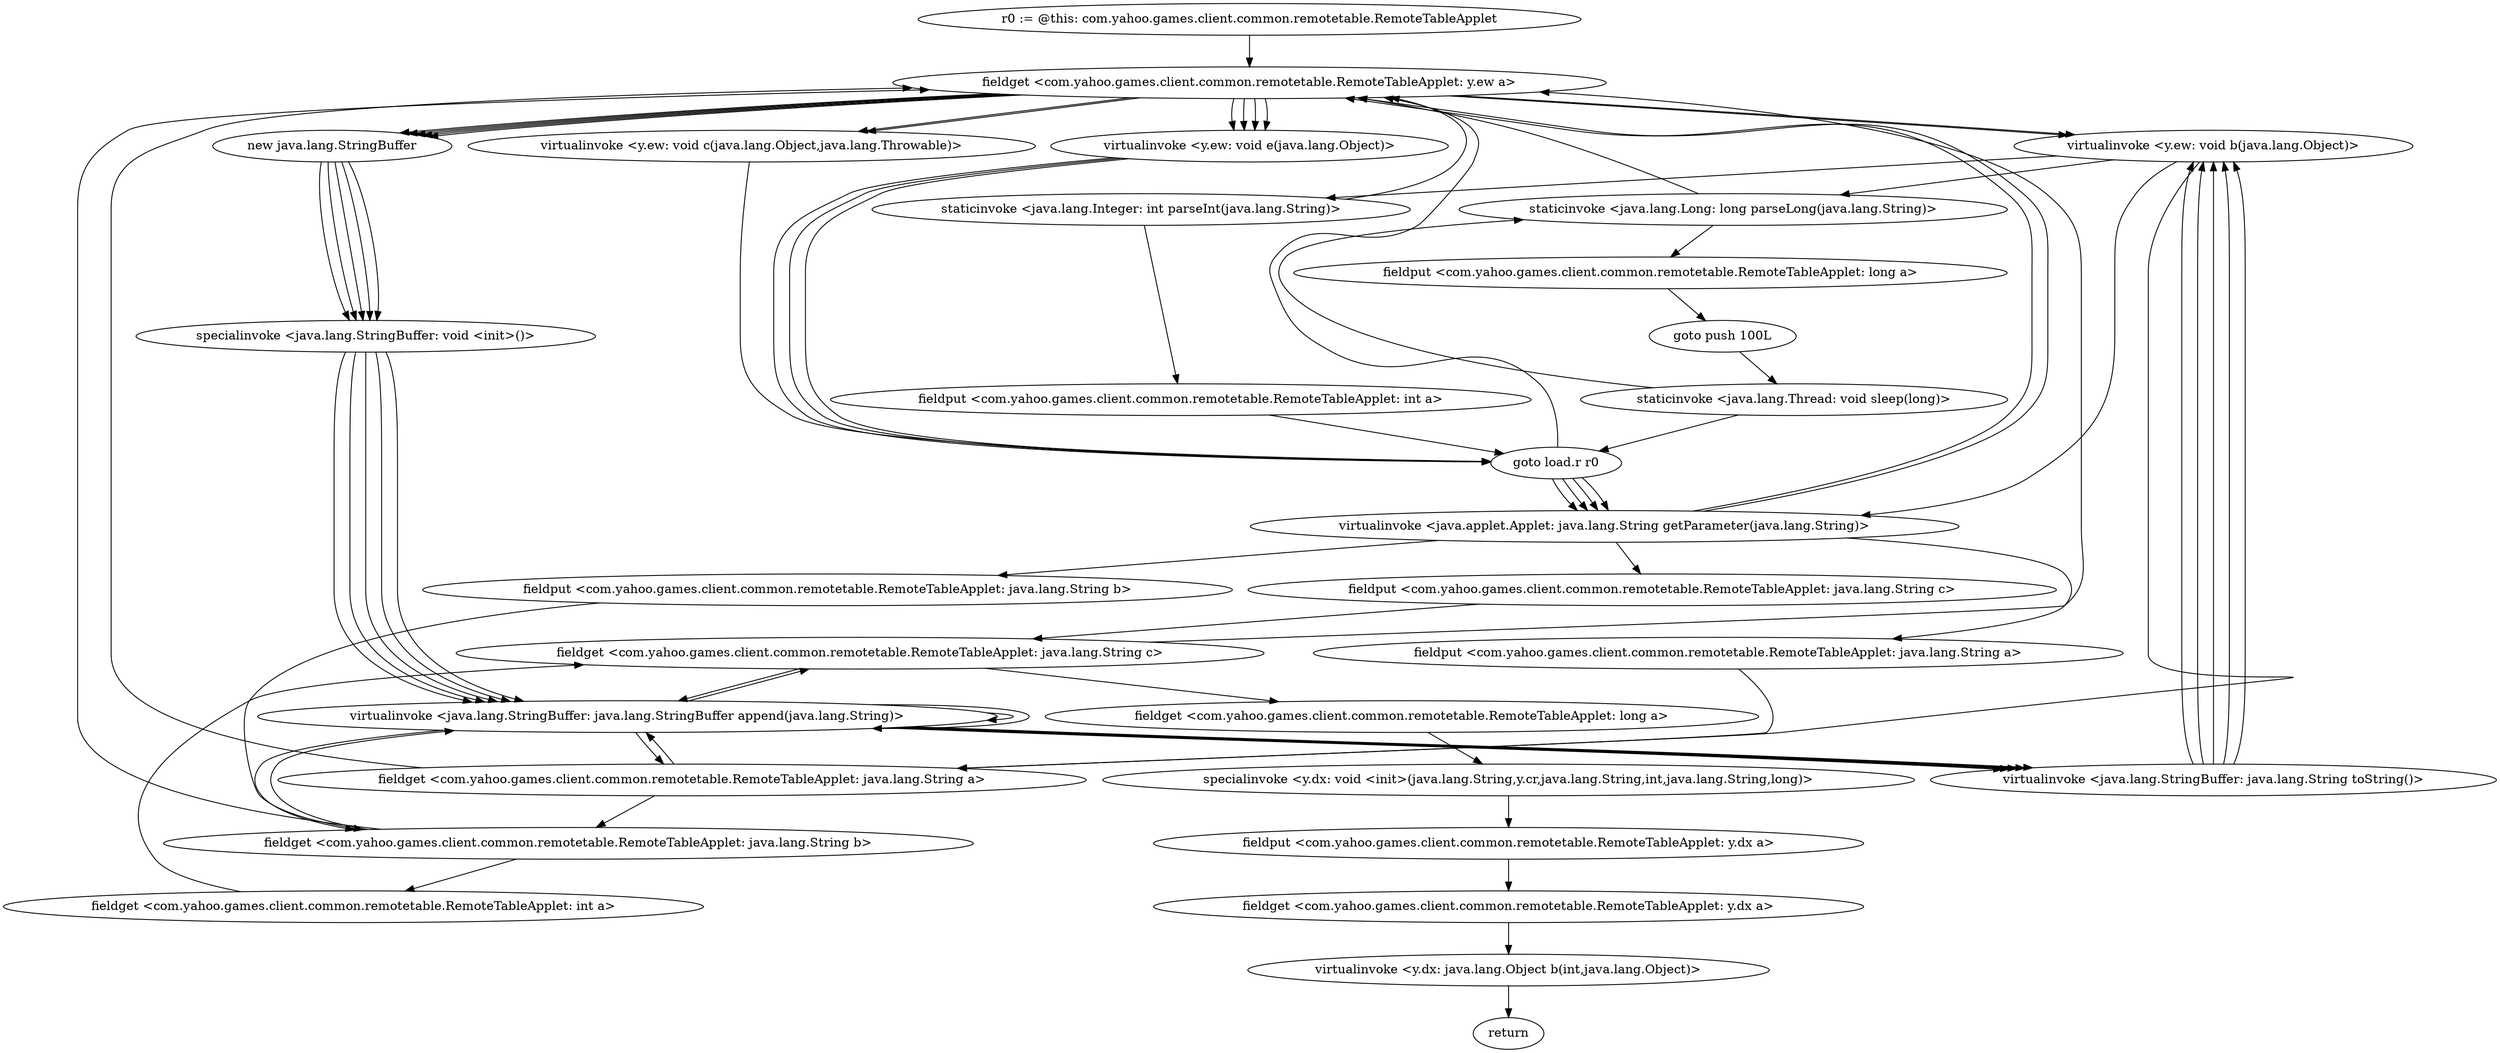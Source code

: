 digraph "" {
"r0 := @this: com.yahoo.games.client.common.remotetable.RemoteTableApplet"->"fieldget <com.yahoo.games.client.common.remotetable.RemoteTableApplet: y.ew a>";
 "fieldget <com.yahoo.games.client.common.remotetable.RemoteTableApplet: y.ew a>"->"virtualinvoke <y.ew: void b(java.lang.Object)>";
 "virtualinvoke <y.ew: void b(java.lang.Object)>"->"virtualinvoke <java.applet.Applet: java.lang.String getParameter(java.lang.String)>";
 "virtualinvoke <java.applet.Applet: java.lang.String getParameter(java.lang.String)>"->"fieldput <com.yahoo.games.client.common.remotetable.RemoteTableApplet: java.lang.String a>";
 "fieldput <com.yahoo.games.client.common.remotetable.RemoteTableApplet: java.lang.String a>"->"fieldget <com.yahoo.games.client.common.remotetable.RemoteTableApplet: java.lang.String a>";
 "fieldget <com.yahoo.games.client.common.remotetable.RemoteTableApplet: java.lang.String a>"->"fieldget <com.yahoo.games.client.common.remotetable.RemoteTableApplet: y.ew a>";
 "fieldget <com.yahoo.games.client.common.remotetable.RemoteTableApplet: y.ew a>"->"virtualinvoke <y.ew: void e(java.lang.Object)>";
 "virtualinvoke <y.ew: void e(java.lang.Object)>"->"goto load.r r0";
 "goto load.r r0"->"virtualinvoke <java.applet.Applet: java.lang.String getParameter(java.lang.String)>";
 "virtualinvoke <java.applet.Applet: java.lang.String getParameter(java.lang.String)>"->"fieldput <com.yahoo.games.client.common.remotetable.RemoteTableApplet: java.lang.String b>";
 "fieldput <com.yahoo.games.client.common.remotetable.RemoteTableApplet: java.lang.String b>"->"fieldget <com.yahoo.games.client.common.remotetable.RemoteTableApplet: java.lang.String b>";
 "fieldget <com.yahoo.games.client.common.remotetable.RemoteTableApplet: java.lang.String b>"->"fieldget <com.yahoo.games.client.common.remotetable.RemoteTableApplet: y.ew a>";
 "fieldget <com.yahoo.games.client.common.remotetable.RemoteTableApplet: y.ew a>"->"virtualinvoke <y.ew: void e(java.lang.Object)>";
 "virtualinvoke <y.ew: void e(java.lang.Object)>"->"goto load.r r0";
 "goto load.r r0"->"virtualinvoke <java.applet.Applet: java.lang.String getParameter(java.lang.String)>";
 "virtualinvoke <java.applet.Applet: java.lang.String getParameter(java.lang.String)>"->"fieldput <com.yahoo.games.client.common.remotetable.RemoteTableApplet: java.lang.String c>";
 "fieldput <com.yahoo.games.client.common.remotetable.RemoteTableApplet: java.lang.String c>"->"fieldget <com.yahoo.games.client.common.remotetable.RemoteTableApplet: java.lang.String c>";
 "fieldget <com.yahoo.games.client.common.remotetable.RemoteTableApplet: java.lang.String c>"->"fieldget <com.yahoo.games.client.common.remotetable.RemoteTableApplet: y.ew a>";
 "fieldget <com.yahoo.games.client.common.remotetable.RemoteTableApplet: y.ew a>"->"virtualinvoke <y.ew: void e(java.lang.Object)>";
 "virtualinvoke <y.ew: void e(java.lang.Object)>"->"goto load.r r0";
 "goto load.r r0"->"virtualinvoke <java.applet.Applet: java.lang.String getParameter(java.lang.String)>";
 "virtualinvoke <java.applet.Applet: java.lang.String getParameter(java.lang.String)>"->"fieldget <com.yahoo.games.client.common.remotetable.RemoteTableApplet: y.ew a>";
 "fieldget <com.yahoo.games.client.common.remotetable.RemoteTableApplet: y.ew a>"->"new java.lang.StringBuffer";
 "new java.lang.StringBuffer"->"specialinvoke <java.lang.StringBuffer: void <init>()>";
 "specialinvoke <java.lang.StringBuffer: void <init>()>"->"virtualinvoke <java.lang.StringBuffer: java.lang.StringBuffer append(java.lang.String)>";
 "virtualinvoke <java.lang.StringBuffer: java.lang.StringBuffer append(java.lang.String)>"->"virtualinvoke <java.lang.StringBuffer: java.lang.StringBuffer append(java.lang.String)>";
 "virtualinvoke <java.lang.StringBuffer: java.lang.StringBuffer append(java.lang.String)>"->"virtualinvoke <java.lang.StringBuffer: java.lang.String toString()>";
 "virtualinvoke <java.lang.StringBuffer: java.lang.String toString()>"->"virtualinvoke <y.ew: void b(java.lang.Object)>";
 "virtualinvoke <y.ew: void b(java.lang.Object)>"->"staticinvoke <java.lang.Integer: int parseInt(java.lang.String)>";
 "staticinvoke <java.lang.Integer: int parseInt(java.lang.String)>"->"fieldput <com.yahoo.games.client.common.remotetable.RemoteTableApplet: int a>";
 "fieldput <com.yahoo.games.client.common.remotetable.RemoteTableApplet: int a>"->"goto load.r r0";
 "goto load.r r0"->"virtualinvoke <java.applet.Applet: java.lang.String getParameter(java.lang.String)>";
 "virtualinvoke <java.applet.Applet: java.lang.String getParameter(java.lang.String)>"->"fieldget <com.yahoo.games.client.common.remotetable.RemoteTableApplet: y.ew a>";
 "fieldget <com.yahoo.games.client.common.remotetable.RemoteTableApplet: y.ew a>"->"new java.lang.StringBuffer";
 "new java.lang.StringBuffer"->"specialinvoke <java.lang.StringBuffer: void <init>()>";
 "specialinvoke <java.lang.StringBuffer: void <init>()>"->"virtualinvoke <java.lang.StringBuffer: java.lang.StringBuffer append(java.lang.String)>";
 "virtualinvoke <java.lang.StringBuffer: java.lang.StringBuffer append(java.lang.String)>"->"virtualinvoke <java.lang.StringBuffer: java.lang.StringBuffer append(java.lang.String)>";
 "virtualinvoke <java.lang.StringBuffer: java.lang.StringBuffer append(java.lang.String)>"->"virtualinvoke <java.lang.StringBuffer: java.lang.String toString()>";
 "virtualinvoke <java.lang.StringBuffer: java.lang.String toString()>"->"virtualinvoke <y.ew: void b(java.lang.Object)>";
 "virtualinvoke <y.ew: void b(java.lang.Object)>"->"staticinvoke <java.lang.Long: long parseLong(java.lang.String)>";
 "staticinvoke <java.lang.Long: long parseLong(java.lang.String)>"->"fieldput <com.yahoo.games.client.common.remotetable.RemoteTableApplet: long a>";
 "fieldput <com.yahoo.games.client.common.remotetable.RemoteTableApplet: long a>"->"goto push 100L";
 "goto push 100L"->"staticinvoke <java.lang.Thread: void sleep(long)>";
 "staticinvoke <java.lang.Thread: void sleep(long)>"->"goto load.r r0";
 "goto load.r r0"->"fieldget <com.yahoo.games.client.common.remotetable.RemoteTableApplet: y.ew a>";
 "fieldget <com.yahoo.games.client.common.remotetable.RemoteTableApplet: y.ew a>"->"virtualinvoke <y.ew: void b(java.lang.Object)>";
 "virtualinvoke <y.ew: void b(java.lang.Object)>"->"fieldget <com.yahoo.games.client.common.remotetable.RemoteTableApplet: java.lang.String a>";
 "fieldget <com.yahoo.games.client.common.remotetable.RemoteTableApplet: java.lang.String a>"->"fieldget <com.yahoo.games.client.common.remotetable.RemoteTableApplet: java.lang.String b>";
 "fieldget <com.yahoo.games.client.common.remotetable.RemoteTableApplet: java.lang.String b>"->"fieldget <com.yahoo.games.client.common.remotetable.RemoteTableApplet: int a>";
 "fieldget <com.yahoo.games.client.common.remotetable.RemoteTableApplet: int a>"->"fieldget <com.yahoo.games.client.common.remotetable.RemoteTableApplet: java.lang.String c>";
 "fieldget <com.yahoo.games.client.common.remotetable.RemoteTableApplet: java.lang.String c>"->"fieldget <com.yahoo.games.client.common.remotetable.RemoteTableApplet: long a>";
 "fieldget <com.yahoo.games.client.common.remotetable.RemoteTableApplet: long a>"->"specialinvoke <y.dx: void <init>(java.lang.String,y.cr,java.lang.String,int,java.lang.String,long)>";
 "specialinvoke <y.dx: void <init>(java.lang.String,y.cr,java.lang.String,int,java.lang.String,long)>"->"fieldput <com.yahoo.games.client.common.remotetable.RemoteTableApplet: y.dx a>";
 "fieldput <com.yahoo.games.client.common.remotetable.RemoteTableApplet: y.dx a>"->"fieldget <com.yahoo.games.client.common.remotetable.RemoteTableApplet: y.dx a>";
 "fieldget <com.yahoo.games.client.common.remotetable.RemoteTableApplet: y.dx a>"->"virtualinvoke <y.dx: java.lang.Object b(int,java.lang.Object)>";
 "virtualinvoke <y.dx: java.lang.Object b(int,java.lang.Object)>"->"return";
 "staticinvoke <java.lang.Thread: void sleep(long)>"-> "staticinvoke <java.lang.Long: long parseLong(java.lang.String)>"->"fieldget <com.yahoo.games.client.common.remotetable.RemoteTableApplet: y.ew a>";
 "fieldget <com.yahoo.games.client.common.remotetable.RemoteTableApplet: y.ew a>"->"virtualinvoke <y.ew: void c(java.lang.Object,java.lang.Throwable)>";
 "staticinvoke <java.lang.Integer: int parseInt(java.lang.String)>"->"fieldget <com.yahoo.games.client.common.remotetable.RemoteTableApplet: y.ew a>";
 "fieldget <com.yahoo.games.client.common.remotetable.RemoteTableApplet: y.ew a>"->"virtualinvoke <y.ew: void c(java.lang.Object,java.lang.Throwable)>";
 "virtualinvoke <y.ew: void c(java.lang.Object,java.lang.Throwable)>"->"goto load.r r0";
"fieldget <com.yahoo.games.client.common.remotetable.RemoteTableApplet: y.ew a>";
 "fieldget <com.yahoo.games.client.common.remotetable.RemoteTableApplet: y.ew a>"->"virtualinvoke <y.ew: void e(java.lang.Object)>";
"fieldget <com.yahoo.games.client.common.remotetable.RemoteTableApplet: y.ew a>";
 "fieldget <com.yahoo.games.client.common.remotetable.RemoteTableApplet: y.ew a>"->"new java.lang.StringBuffer";
 "new java.lang.StringBuffer"->"specialinvoke <java.lang.StringBuffer: void <init>()>";
 "specialinvoke <java.lang.StringBuffer: void <init>()>"->"virtualinvoke <java.lang.StringBuffer: java.lang.StringBuffer append(java.lang.String)>";
 "virtualinvoke <java.lang.StringBuffer: java.lang.StringBuffer append(java.lang.String)>"->"fieldget <com.yahoo.games.client.common.remotetable.RemoteTableApplet: java.lang.String c>";
 "fieldget <com.yahoo.games.client.common.remotetable.RemoteTableApplet: java.lang.String c>"->"virtualinvoke <java.lang.StringBuffer: java.lang.StringBuffer append(java.lang.String)>";
 "virtualinvoke <java.lang.StringBuffer: java.lang.StringBuffer append(java.lang.String)>"->"virtualinvoke <java.lang.StringBuffer: java.lang.String toString()>";
 "virtualinvoke <java.lang.StringBuffer: java.lang.String toString()>"->"virtualinvoke <y.ew: void b(java.lang.Object)>";
"fieldget <com.yahoo.games.client.common.remotetable.RemoteTableApplet: y.ew a>";
 "fieldget <com.yahoo.games.client.common.remotetable.RemoteTableApplet: y.ew a>"->"new java.lang.StringBuffer";
 "new java.lang.StringBuffer"->"specialinvoke <java.lang.StringBuffer: void <init>()>";
 "specialinvoke <java.lang.StringBuffer: void <init>()>"->"virtualinvoke <java.lang.StringBuffer: java.lang.StringBuffer append(java.lang.String)>";
 "virtualinvoke <java.lang.StringBuffer: java.lang.StringBuffer append(java.lang.String)>"->"fieldget <com.yahoo.games.client.common.remotetable.RemoteTableApplet: java.lang.String b>";
 "fieldget <com.yahoo.games.client.common.remotetable.RemoteTableApplet: java.lang.String b>"->"virtualinvoke <java.lang.StringBuffer: java.lang.StringBuffer append(java.lang.String)>";
 "virtualinvoke <java.lang.StringBuffer: java.lang.StringBuffer append(java.lang.String)>"->"virtualinvoke <java.lang.StringBuffer: java.lang.String toString()>";
 "virtualinvoke <java.lang.StringBuffer: java.lang.String toString()>"->"virtualinvoke <y.ew: void b(java.lang.Object)>";
"fieldget <com.yahoo.games.client.common.remotetable.RemoteTableApplet: y.ew a>";
 "fieldget <com.yahoo.games.client.common.remotetable.RemoteTableApplet: y.ew a>"->"new java.lang.StringBuffer";
 "new java.lang.StringBuffer"->"specialinvoke <java.lang.StringBuffer: void <init>()>";
 "specialinvoke <java.lang.StringBuffer: void <init>()>"->"virtualinvoke <java.lang.StringBuffer: java.lang.StringBuffer append(java.lang.String)>";
 "virtualinvoke <java.lang.StringBuffer: java.lang.StringBuffer append(java.lang.String)>"->"fieldget <com.yahoo.games.client.common.remotetable.RemoteTableApplet: java.lang.String a>";
 "fieldget <com.yahoo.games.client.common.remotetable.RemoteTableApplet: java.lang.String a>"->"virtualinvoke <java.lang.StringBuffer: java.lang.StringBuffer append(java.lang.String)>";
 "virtualinvoke <java.lang.StringBuffer: java.lang.StringBuffer append(java.lang.String)>"->"virtualinvoke <java.lang.StringBuffer: java.lang.String toString()>";
 "virtualinvoke <java.lang.StringBuffer: java.lang.String toString()>"->"virtualinvoke <y.ew: void b(java.lang.Object)>";
}
